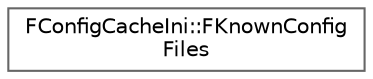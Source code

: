 digraph "Graphical Class Hierarchy"
{
 // INTERACTIVE_SVG=YES
 // LATEX_PDF_SIZE
  bgcolor="transparent";
  edge [fontname=Helvetica,fontsize=10,labelfontname=Helvetica,labelfontsize=10];
  node [fontname=Helvetica,fontsize=10,shape=box,height=0.2,width=0.4];
  rankdir="LR";
  Node0 [id="Node000000",label="FConfigCacheIni::FKnownConfig\lFiles",height=0.2,width=0.4,color="grey40", fillcolor="white", style="filled",URL="$d6/d9d/structFConfigCacheIni_1_1FKnownConfigFiles.html",tooltip=" "];
}
